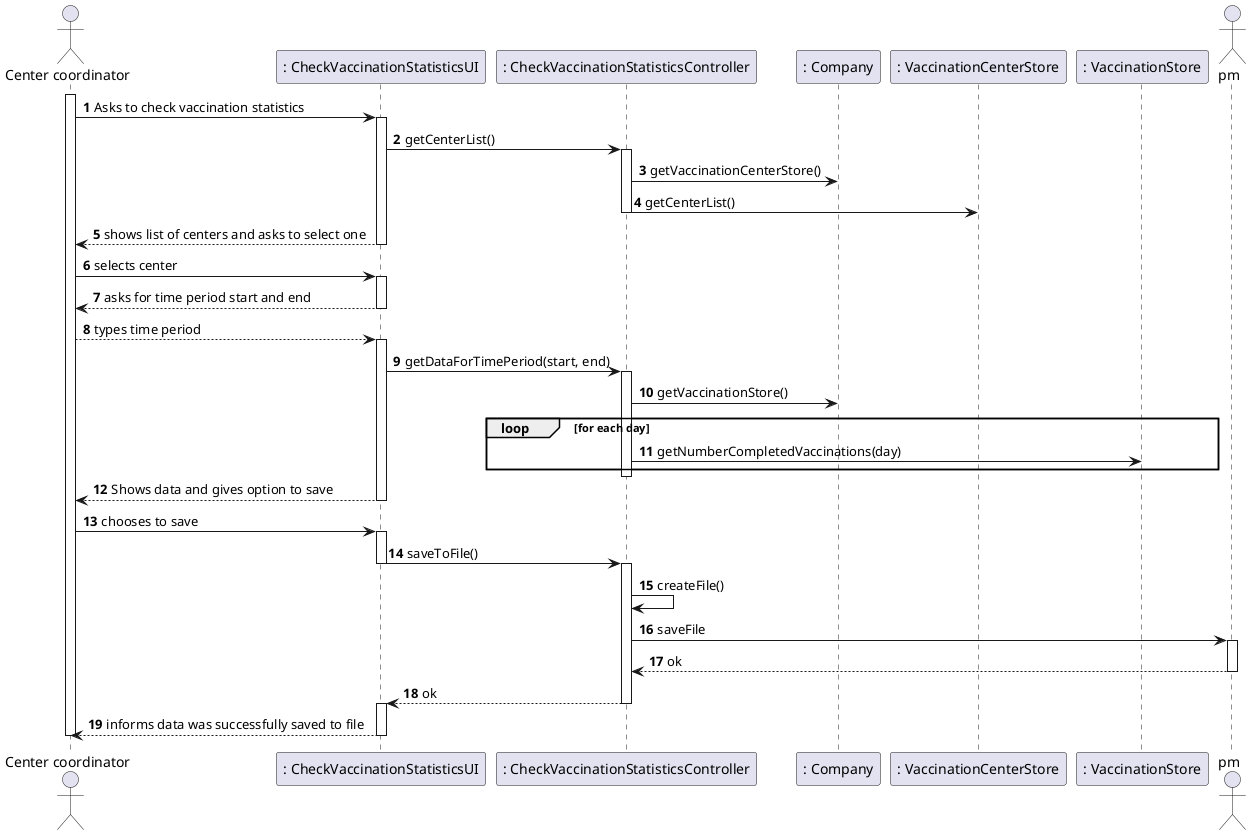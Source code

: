 @startuml
'https://plantuml.com/sequence-diagram

autonumber
actor "Center coordinator" as cc
participant  ": CheckVaccinationStatisticsUI" as ui
participant ": CheckVaccinationStatisticsController" as con
participant ": Company" as com
participant ": VaccinationCenterStore" as vcs
participant ": VaccinationStore" as store
actor "pm" as c
activate cc
cc -> ui: Asks to check vaccination statistics

activate ui
ui->con: getCenterList()
activate con
con->com: getVaccinationCenterStore()
con->vcs:getCenterList()
deactivate con
ui--> cc: shows list of centers and asks to select one
deactivate ui

cc->ui: selects center

activate ui
ui --> cc: asks for time period start and end
deactivate ui

cc --> ui: types time period

activate ui
ui -> con: getDataForTimePeriod(start, end)
activate con
con->com: getVaccinationStore()
loop for each day
 con -> store: getNumberCompletedVaccinations(day)
end
deactivate con

ui --> cc: Shows data and gives option to save
deactivate ui

cc -> ui: chooses to save
activate ui
ui->con:saveToFile()
deactivate ui
activate con
con->con:createFile()
con->c: saveFile
activate c
c-->con:  ok
deactivate c
con-->ui:  ok
deactivate con

activate ui
ui-->cc : informs data was successfully saved to file
deactivate ui
deactivate cc

@enduml